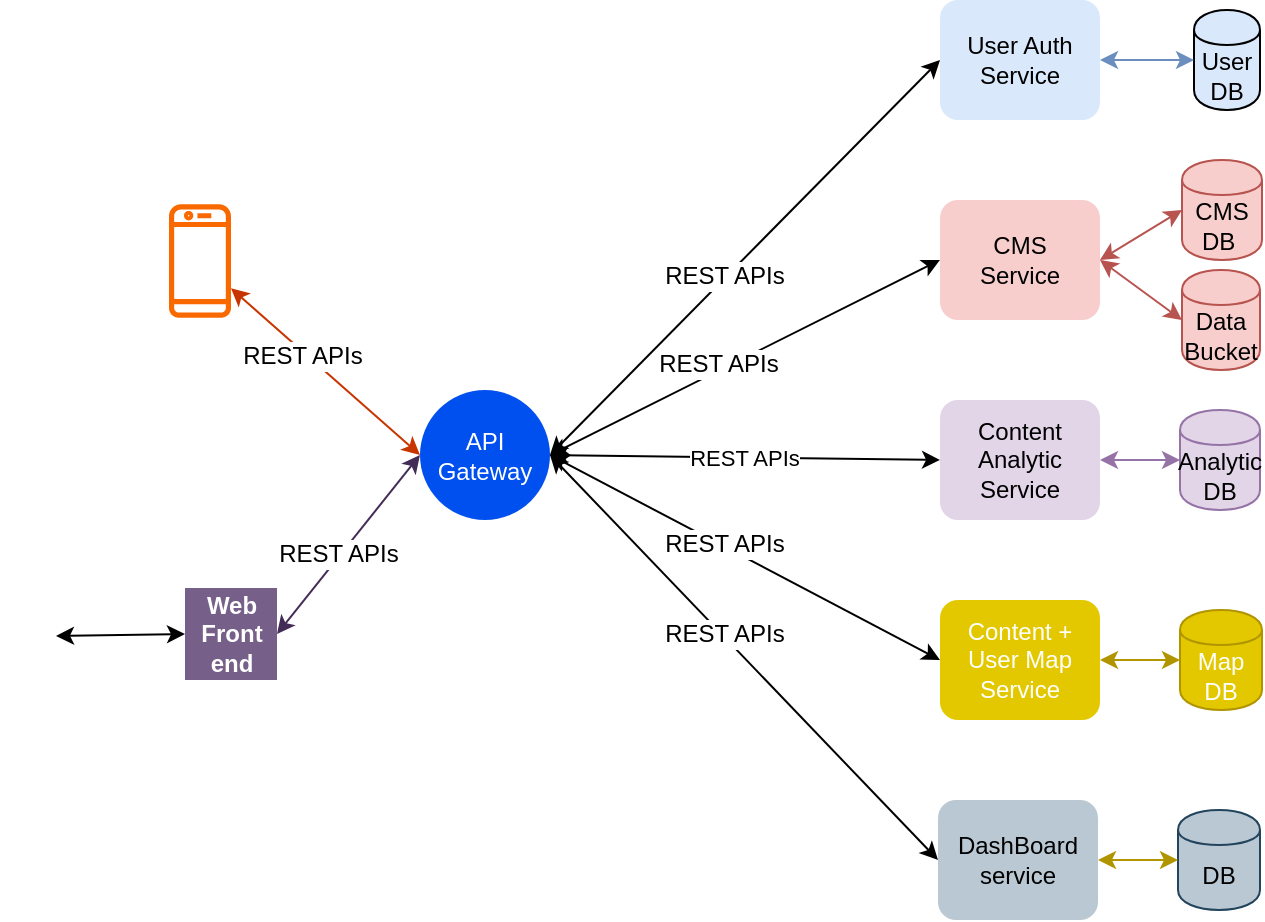 <mxfile version="11.1.4" type="github"><diagram id="oQv6Upyoa9Dnq8Irs2Bz" name="Page-1"><mxGraphModel dx="1194" dy="764" grid="1" gridSize="10" guides="1" tooltips="1" connect="1" arrows="1" fold="1" page="1" pageScale="1" pageWidth="850" pageHeight="1100" math="0" shadow="0"><root><mxCell id="0"/><mxCell id="1" parent="0"/><mxCell id="DmoqszvQS1YzIQLfPI4q-16" value="API Gateway" style="ellipse;whiteSpace=wrap;html=1;aspect=fixed;strokeColor=none;fillColor=#0050ef;fontColor=#ffffff;" parent="1" vertex="1"><mxGeometry x="360" y="315" width="65" height="65" as="geometry"/></mxCell><mxCell id="DmoqszvQS1YzIQLfPI4q-17" value="" style="endArrow=classic;startArrow=classic;html=1;entryX=0;entryY=0.5;entryDx=0;entryDy=0;exitX=1;exitY=0.5;exitDx=0;exitDy=0;" parent="1" source="DmoqszvQS1YzIQLfPI4q-16" target="DmoqszvQS1YzIQLfPI4q-1" edge="1"><mxGeometry width="50" height="50" relative="1" as="geometry"><mxPoint x="360" y="550" as="sourcePoint"/><mxPoint x="410" y="500" as="targetPoint"/></mxGeometry></mxCell><mxCell id="DmoqszvQS1YzIQLfPI4q-21" value="REST APIs" style="text;html=1;resizable=0;points=[];align=center;verticalAlign=middle;labelBackgroundColor=#ffffff;" parent="DmoqszvQS1YzIQLfPI4q-17" vertex="1" connectable="0"><mxGeometry x="-0.102" y="1" relative="1" as="geometry"><mxPoint as="offset"/></mxGeometry></mxCell><mxCell id="DmoqszvQS1YzIQLfPI4q-18" value="" style="endArrow=classic;startArrow=classic;html=1;entryX=0;entryY=0.5;entryDx=0;entryDy=0;exitX=1;exitY=0.5;exitDx=0;exitDy=0;" parent="1" source="DmoqszvQS1YzIQLfPI4q-16" target="DmoqszvQS1YzIQLfPI4q-2" edge="1"><mxGeometry width="50" height="50" relative="1" as="geometry"><mxPoint x="430" y="290" as="sourcePoint"/><mxPoint x="410" y="500" as="targetPoint"/></mxGeometry></mxCell><mxCell id="DmoqszvQS1YzIQLfPI4q-22" value="REST APIs" style="text;html=1;resizable=0;points=[];align=center;verticalAlign=middle;labelBackgroundColor=#ffffff;" parent="DmoqszvQS1YzIQLfPI4q-18" vertex="1" connectable="0"><mxGeometry x="-0.122" y="3" relative="1" as="geometry"><mxPoint as="offset"/></mxGeometry></mxCell><mxCell id="DmoqszvQS1YzIQLfPI4q-19" value="REST APIs" style="endArrow=classic;startArrow=classic;html=1;exitX=1;exitY=0.5;exitDx=0;exitDy=0;entryX=0;entryY=0.5;entryDx=0;entryDy=0;" parent="1" source="DmoqszvQS1YzIQLfPI4q-16" target="DmoqszvQS1YzIQLfPI4q-3" edge="1"><mxGeometry width="50" height="50" relative="1" as="geometry"><mxPoint x="360" y="550" as="sourcePoint"/><mxPoint x="410" y="500" as="targetPoint"/></mxGeometry></mxCell><mxCell id="DmoqszvQS1YzIQLfPI4q-20" value="" style="endArrow=classic;startArrow=classic;html=1;exitX=1;exitY=0.5;exitDx=0;exitDy=0;entryX=0;entryY=0.5;entryDx=0;entryDy=0;" parent="1" source="DmoqszvQS1YzIQLfPI4q-16" target="DmoqszvQS1YzIQLfPI4q-4" edge="1"><mxGeometry width="50" height="50" relative="1" as="geometry"><mxPoint x="360" y="550" as="sourcePoint"/><mxPoint x="410" y="500" as="targetPoint"/></mxGeometry></mxCell><mxCell id="DmoqszvQS1YzIQLfPI4q-23" value="REST APIs" style="text;html=1;resizable=0;points=[];align=center;verticalAlign=middle;labelBackgroundColor=#ffffff;" parent="DmoqszvQS1YzIQLfPI4q-20" vertex="1" connectable="0"><mxGeometry x="-0.113" y="1" relative="1" as="geometry"><mxPoint as="offset"/></mxGeometry></mxCell><mxCell id="DmoqszvQS1YzIQLfPI4q-25" value="Mobile App" style="outlineConnect=0;fontColor=#ffffff;fillColor=#fa6800;strokeColor=#C73500;dashed=0;verticalLabelPosition=bottom;verticalAlign=top;align=center;html=1;fontSize=12;fontStyle=0;aspect=fixed;pointerEvents=1;shape=mxgraph.aws4.mobile_client;" parent="1" vertex="1"><mxGeometry x="234.5" y="221" width="31" height="59" as="geometry"/></mxCell><mxCell id="YbUT2TBIp97F0eAz6se_-2" value="" style="endArrow=classic;startArrow=classic;html=1;entryX=0;entryY=0.5;entryDx=0;entryDy=0;fillColor=#fa6800;strokeColor=#C73500;" edge="1" parent="1" source="DmoqszvQS1YzIQLfPI4q-25" target="DmoqszvQS1YzIQLfPI4q-16"><mxGeometry width="50" height="50" relative="1" as="geometry"><mxPoint x="140" y="550" as="sourcePoint"/><mxPoint x="190" y="500" as="targetPoint"/></mxGeometry></mxCell><mxCell id="YbUT2TBIp97F0eAz6se_-4" value="REST APIs" style="text;html=1;resizable=0;points=[];align=center;verticalAlign=middle;labelBackgroundColor=#ffffff;" vertex="1" connectable="0" parent="YbUT2TBIp97F0eAz6se_-2"><mxGeometry x="-0.217" y="-1" relative="1" as="geometry"><mxPoint x="-1" as="offset"/></mxGeometry></mxCell><mxCell id="YbUT2TBIp97F0eAz6se_-5" value="" style="endArrow=classic;startArrow=classic;html=1;exitX=1;exitY=0.5;exitDx=0;exitDy=0;entryX=0;entryY=0.5;entryDx=0;entryDy=0;fillColor=#76608a;strokeColor=#432D57;" edge="1" parent="1" source="DmoqszvQS1YzIQLfPI4q-28" target="DmoqszvQS1YzIQLfPI4q-16"><mxGeometry width="50" height="50" relative="1" as="geometry"><mxPoint x="140" y="550" as="sourcePoint"/><mxPoint x="190" y="500" as="targetPoint"/></mxGeometry></mxCell><mxCell id="YbUT2TBIp97F0eAz6se_-6" value="REST APIs" style="text;html=1;resizable=0;points=[];align=center;verticalAlign=middle;labelBackgroundColor=#ffffff;" vertex="1" connectable="0" parent="YbUT2TBIp97F0eAz6se_-5"><mxGeometry x="-0.12" y="1" relative="1" as="geometry"><mxPoint as="offset"/></mxGeometry></mxCell><mxCell id="DmoqszvQS1YzIQLfPI4q-1" value="User Auth Service" style="rounded=1;whiteSpace=wrap;html=1;fillColor=#dae8fc;strokeColor=none;" parent="1" vertex="1"><mxGeometry x="620" y="120" width="80" height="60" as="geometry"/></mxCell><mxCell id="DmoqszvQS1YzIQLfPI4q-2" value="CMS&lt;br&gt;Service" style="rounded=1;whiteSpace=wrap;html=1;fillColor=#f8cecc;strokeColor=none;" parent="1" vertex="1"><mxGeometry x="620" y="220" width="80" height="60" as="geometry"/></mxCell><mxCell id="DmoqszvQS1YzIQLfPI4q-3" value="Content Analytic Service" style="rounded=1;whiteSpace=wrap;html=1;fillColor=#e1d5e7;strokeColor=none;" parent="1" vertex="1"><mxGeometry x="620" y="320" width="80" height="60" as="geometry"/></mxCell><mxCell id="DmoqszvQS1YzIQLfPI4q-4" value="Content + User Map Service" style="rounded=1;whiteSpace=wrap;html=1;fillColor=#e3c800;strokeColor=none;fontColor=#ffffff;" parent="1" vertex="1"><mxGeometry x="620" y="420" width="80" height="60" as="geometry"/></mxCell><mxCell id="DmoqszvQS1YzIQLfPI4q-5" value="User DB" style="shape=cylinder;whiteSpace=wrap;html=1;boundedLbl=1;backgroundOutline=1;fillColor=#dae8fc;strokeColor=#000000;" parent="1" vertex="1"><mxGeometry x="747" y="125" width="33" height="50" as="geometry"/></mxCell><mxCell id="DmoqszvQS1YzIQLfPI4q-6" value="CMS DB&amp;nbsp;" style="shape=cylinder;whiteSpace=wrap;html=1;boundedLbl=1;backgroundOutline=1;fillColor=#f8cecc;strokeColor=#b85450;" parent="1" vertex="1"><mxGeometry x="741" y="200" width="40" height="50" as="geometry"/></mxCell><mxCell id="DmoqszvQS1YzIQLfPI4q-7" value="Analytic DB" style="shape=cylinder;whiteSpace=wrap;html=1;boundedLbl=1;backgroundOutline=1;fillColor=#e1d5e7;strokeColor=#9673a6;" parent="1" vertex="1"><mxGeometry x="740" y="325" width="40" height="50" as="geometry"/></mxCell><mxCell id="DmoqszvQS1YzIQLfPI4q-8" value="Map DB" style="shape=cylinder;whiteSpace=wrap;html=1;boundedLbl=1;backgroundOutline=1;fillColor=#e3c800;strokeColor=#B09500;fontColor=#ffffff;" parent="1" vertex="1"><mxGeometry x="740" y="425" width="41" height="50" as="geometry"/></mxCell><mxCell id="DmoqszvQS1YzIQLfPI4q-9" value="Data&lt;br&gt;Bucket" style="shape=cylinder;whiteSpace=wrap;html=1;boundedLbl=1;backgroundOutline=1;fillColor=#f8cecc;strokeColor=#b85450;" parent="1" vertex="1"><mxGeometry x="741" y="255" width="39" height="50" as="geometry"/></mxCell><mxCell id="DmoqszvQS1YzIQLfPI4q-10" value="" style="endArrow=classic;startArrow=classic;html=1;exitX=1;exitY=0.5;exitDx=0;exitDy=0;entryX=0;entryY=0.5;entryDx=0;entryDy=0;fillColor=#dae8fc;strokeColor=#6c8ebf;" parent="1" source="DmoqszvQS1YzIQLfPI4q-1" target="DmoqszvQS1YzIQLfPI4q-5" edge="1"><mxGeometry width="50" height="50" relative="1" as="geometry"><mxPoint x="620" y="560" as="sourcePoint"/><mxPoint x="670" y="510" as="targetPoint"/></mxGeometry></mxCell><mxCell id="DmoqszvQS1YzIQLfPI4q-11" value="" style="endArrow=classic;startArrow=classic;html=1;exitX=1;exitY=0.5;exitDx=0;exitDy=0;entryX=0;entryY=0.5;entryDx=0;entryDy=0;fillColor=#f8cecc;strokeColor=#b85450;" parent="1" source="DmoqszvQS1YzIQLfPI4q-2" target="DmoqszvQS1YzIQLfPI4q-6" edge="1"><mxGeometry width="50" height="50" relative="1" as="geometry"><mxPoint x="620" y="560" as="sourcePoint"/><mxPoint x="670" y="510" as="targetPoint"/></mxGeometry></mxCell><mxCell id="DmoqszvQS1YzIQLfPI4q-12" value="" style="endArrow=classic;startArrow=classic;html=1;exitX=1;exitY=0.5;exitDx=0;exitDy=0;entryX=0;entryY=0.5;entryDx=0;entryDy=0;fillColor=#f8cecc;strokeColor=#b85450;" parent="1" source="DmoqszvQS1YzIQLfPI4q-2" target="DmoqszvQS1YzIQLfPI4q-9" edge="1"><mxGeometry width="50" height="50" relative="1" as="geometry"><mxPoint x="620" y="560" as="sourcePoint"/><mxPoint x="670" y="510" as="targetPoint"/></mxGeometry></mxCell><mxCell id="DmoqszvQS1YzIQLfPI4q-13" value="" style="endArrow=classic;startArrow=classic;html=1;exitX=1;exitY=0.5;exitDx=0;exitDy=0;entryX=0;entryY=0.5;entryDx=0;entryDy=0;fillColor=#e1d5e7;strokeColor=#9673a6;" parent="1" source="DmoqszvQS1YzIQLfPI4q-3" target="DmoqszvQS1YzIQLfPI4q-7" edge="1"><mxGeometry width="50" height="50" relative="1" as="geometry"><mxPoint x="620" y="560" as="sourcePoint"/><mxPoint x="670" y="510" as="targetPoint"/></mxGeometry></mxCell><mxCell id="DmoqszvQS1YzIQLfPI4q-14" value="" style="endArrow=classic;startArrow=classic;html=1;exitX=1;exitY=0.5;exitDx=0;exitDy=0;entryX=0;entryY=0.5;entryDx=0;entryDy=0;fillColor=#e3c800;strokeColor=#B09500;" parent="1" source="DmoqszvQS1YzIQLfPI4q-4" target="DmoqszvQS1YzIQLfPI4q-8" edge="1"><mxGeometry width="50" height="50" relative="1" as="geometry"><mxPoint x="620" y="550" as="sourcePoint"/><mxPoint x="670" y="500" as="targetPoint"/></mxGeometry></mxCell><mxCell id="YbUT2TBIp97F0eAz6se_-8" value="DashBoard service" style="rounded=1;whiteSpace=wrap;html=1;fillColor=#bac8d3;strokeColor=none;" vertex="1" parent="1"><mxGeometry x="619" y="520" width="80" height="60" as="geometry"/></mxCell><mxCell id="YbUT2TBIp97F0eAz6se_-9" value="DB" style="shape=cylinder;whiteSpace=wrap;html=1;boundedLbl=1;backgroundOutline=1;fillColor=#bac8d3;strokeColor=#23445d;" vertex="1" parent="1"><mxGeometry x="739" y="525" width="41" height="50" as="geometry"/></mxCell><mxCell id="YbUT2TBIp97F0eAz6se_-10" value="" style="endArrow=classic;startArrow=classic;html=1;exitX=1;exitY=0.5;exitDx=0;exitDy=0;entryX=0;entryY=0.5;entryDx=0;entryDy=0;fillColor=#e3c800;strokeColor=#B09500;" edge="1" source="YbUT2TBIp97F0eAz6se_-8" target="YbUT2TBIp97F0eAz6se_-9" parent="1"><mxGeometry width="50" height="50" relative="1" as="geometry"><mxPoint x="619" y="650" as="sourcePoint"/><mxPoint x="669" y="600" as="targetPoint"/></mxGeometry></mxCell><mxCell id="YbUT2TBIp97F0eAz6se_-13" value="" style="endArrow=classic;startArrow=classic;html=1;entryX=0;entryY=0.5;entryDx=0;entryDy=0;exitX=1;exitY=0.5;exitDx=0;exitDy=0;" edge="1" parent="1" source="DmoqszvQS1YzIQLfPI4q-16" target="YbUT2TBIp97F0eAz6se_-8"><mxGeometry width="50" height="50" relative="1" as="geometry"><mxPoint x="426" y="288" as="sourcePoint"/><mxPoint x="630" y="460" as="targetPoint"/></mxGeometry></mxCell><mxCell id="YbUT2TBIp97F0eAz6se_-14" value="REST APIs" style="text;html=1;resizable=0;points=[];align=center;verticalAlign=middle;labelBackgroundColor=#ffffff;" vertex="1" connectable="0" parent="YbUT2TBIp97F0eAz6se_-13"><mxGeometry x="-0.113" y="1" relative="1" as="geometry"><mxPoint as="offset"/></mxGeometry></mxCell><mxCell id="YbUT2TBIp97F0eAz6se_-15" value="" style="group" vertex="1" connectable="0" parent="1"><mxGeometry x="150" y="414" width="138.5" height="46" as="geometry"/></mxCell><mxCell id="DmoqszvQS1YzIQLfPI4q-28" value="&lt;b&gt;Web Front end&lt;/b&gt;" style="whiteSpace=wrap;html=1;aspect=fixed;strokeColor=none;fillColor=#76608a;fontColor=#ffffff;" parent="YbUT2TBIp97F0eAz6se_-15" vertex="1"><mxGeometry x="92.5" width="46" height="46" as="geometry"/></mxCell><mxCell id="YbUT2TBIp97F0eAz6se_-1" value="" style="shape=image;html=1;verticalAlign=top;verticalLabelPosition=bottom;labelBackgroundColor=#ffffff;imageAspect=0;aspect=fixed;image=https://cdn1.iconfinder.com/data/icons/smallicons-logotypes/32/chrome-128.png;strokeColor=#000000;" vertex="1" parent="YbUT2TBIp97F0eAz6se_-15"><mxGeometry y="10" width="28" height="28" as="geometry"/></mxCell><mxCell id="YbUT2TBIp97F0eAz6se_-7" value="" style="endArrow=classic;startArrow=classic;html=1;exitX=1;exitY=0.5;exitDx=0;exitDy=0;entryX=0;entryY=0.5;entryDx=0;entryDy=0;" edge="1" parent="YbUT2TBIp97F0eAz6se_-15" source="YbUT2TBIp97F0eAz6se_-1" target="DmoqszvQS1YzIQLfPI4q-28"><mxGeometry width="50" height="50" relative="1" as="geometry"><mxPoint y="216" as="sourcePoint"/><mxPoint x="50" y="166" as="targetPoint"/></mxGeometry></mxCell></root></mxGraphModel></diagram></mxfile>